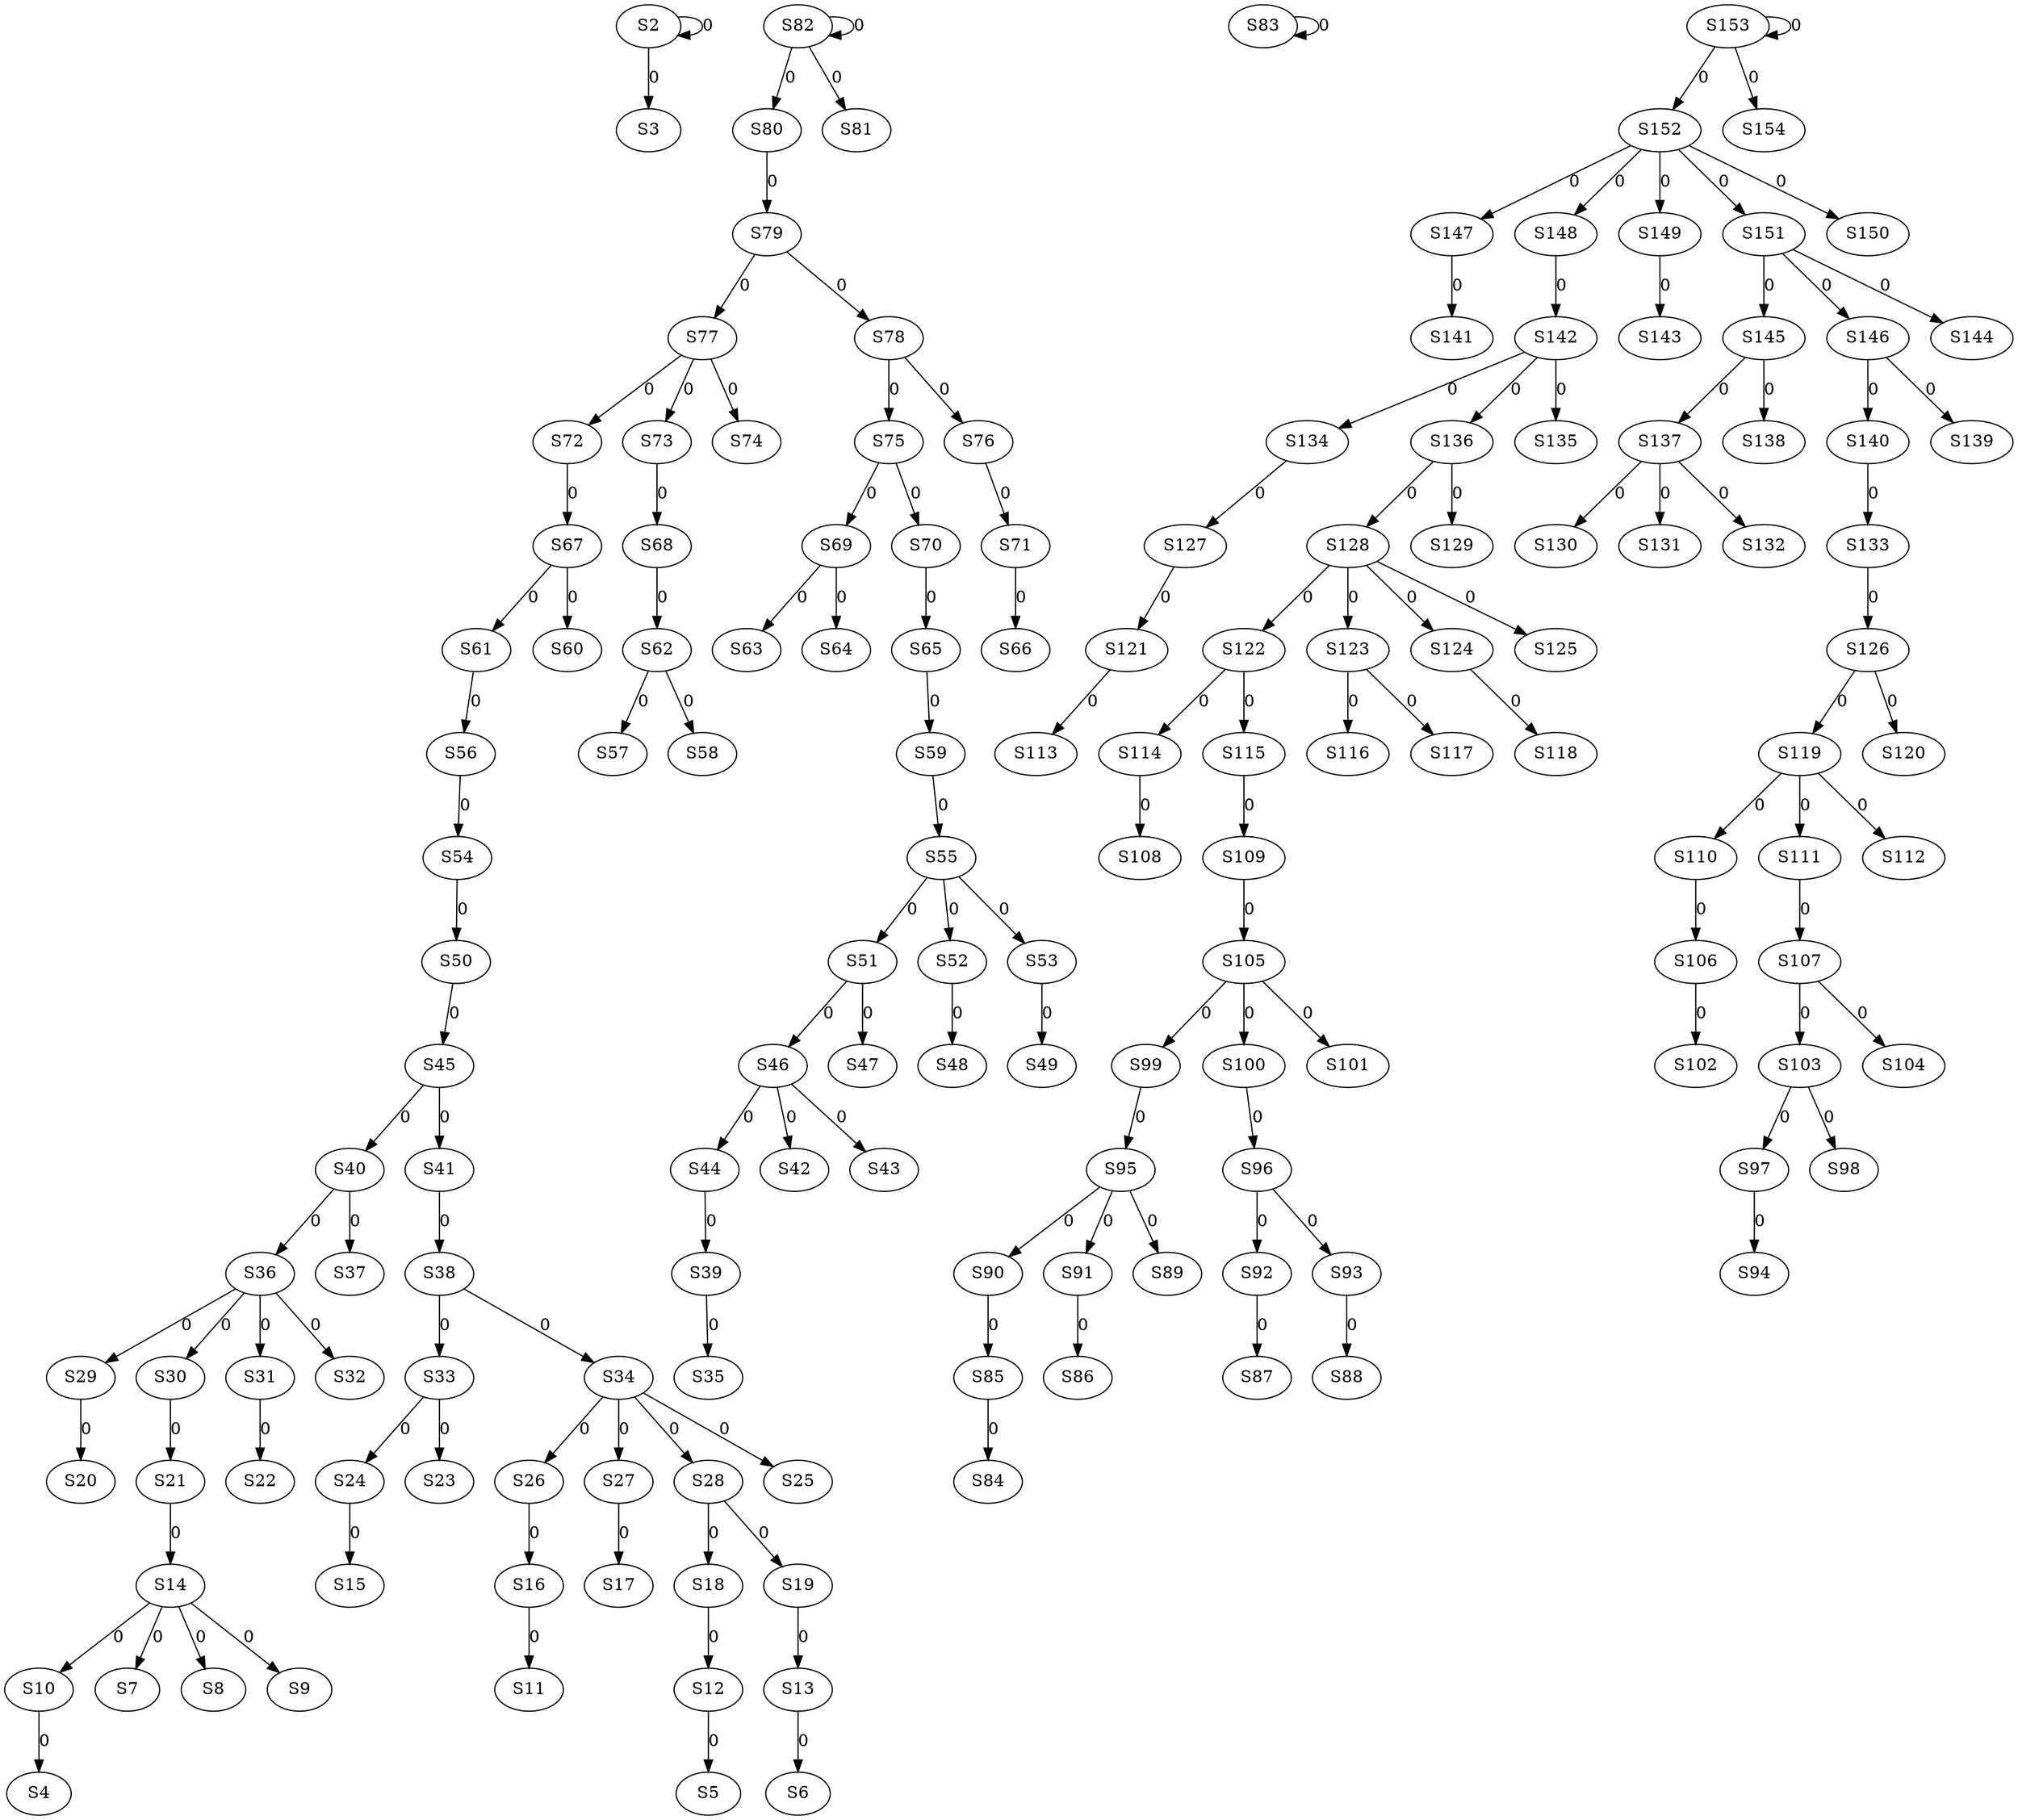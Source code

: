 strict digraph {
	S2 -> S2 [ label = 0 ];
	S2 -> S3 [ label = 0 ];
	S10 -> S4 [ label = 0 ];
	S12 -> S5 [ label = 0 ];
	S13 -> S6 [ label = 0 ];
	S14 -> S7 [ label = 0 ];
	S14 -> S8 [ label = 0 ];
	S14 -> S9 [ label = 0 ];
	S14 -> S10 [ label = 0 ];
	S16 -> S11 [ label = 0 ];
	S18 -> S12 [ label = 0 ];
	S19 -> S13 [ label = 0 ];
	S21 -> S14 [ label = 0 ];
	S24 -> S15 [ label = 0 ];
	S26 -> S16 [ label = 0 ];
	S27 -> S17 [ label = 0 ];
	S28 -> S18 [ label = 0 ];
	S28 -> S19 [ label = 0 ];
	S29 -> S20 [ label = 0 ];
	S30 -> S21 [ label = 0 ];
	S31 -> S22 [ label = 0 ];
	S33 -> S23 [ label = 0 ];
	S33 -> S24 [ label = 0 ];
	S34 -> S25 [ label = 0 ];
	S34 -> S26 [ label = 0 ];
	S34 -> S27 [ label = 0 ];
	S34 -> S28 [ label = 0 ];
	S36 -> S29 [ label = 0 ];
	S36 -> S30 [ label = 0 ];
	S36 -> S31 [ label = 0 ];
	S36 -> S32 [ label = 0 ];
	S38 -> S33 [ label = 0 ];
	S38 -> S34 [ label = 0 ];
	S39 -> S35 [ label = 0 ];
	S40 -> S36 [ label = 0 ];
	S40 -> S37 [ label = 0 ];
	S41 -> S38 [ label = 0 ];
	S44 -> S39 [ label = 0 ];
	S45 -> S40 [ label = 0 ];
	S45 -> S41 [ label = 0 ];
	S46 -> S42 [ label = 0 ];
	S46 -> S43 [ label = 0 ];
	S46 -> S44 [ label = 0 ];
	S50 -> S45 [ label = 0 ];
	S51 -> S46 [ label = 0 ];
	S51 -> S47 [ label = 0 ];
	S52 -> S48 [ label = 0 ];
	S53 -> S49 [ label = 0 ];
	S54 -> S50 [ label = 0 ];
	S55 -> S51 [ label = 0 ];
	S55 -> S52 [ label = 0 ];
	S55 -> S53 [ label = 0 ];
	S56 -> S54 [ label = 0 ];
	S59 -> S55 [ label = 0 ];
	S61 -> S56 [ label = 0 ];
	S62 -> S57 [ label = 0 ];
	S62 -> S58 [ label = 0 ];
	S65 -> S59 [ label = 0 ];
	S67 -> S60 [ label = 0 ];
	S67 -> S61 [ label = 0 ];
	S68 -> S62 [ label = 0 ];
	S69 -> S63 [ label = 0 ];
	S69 -> S64 [ label = 0 ];
	S70 -> S65 [ label = 0 ];
	S71 -> S66 [ label = 0 ];
	S72 -> S67 [ label = 0 ];
	S73 -> S68 [ label = 0 ];
	S75 -> S69 [ label = 0 ];
	S75 -> S70 [ label = 0 ];
	S76 -> S71 [ label = 0 ];
	S77 -> S72 [ label = 0 ];
	S77 -> S73 [ label = 0 ];
	S77 -> S74 [ label = 0 ];
	S78 -> S75 [ label = 0 ];
	S78 -> S76 [ label = 0 ];
	S79 -> S77 [ label = 0 ];
	S79 -> S78 [ label = 0 ];
	S80 -> S79 [ label = 0 ];
	S82 -> S80 [ label = 0 ];
	S82 -> S81 [ label = 0 ];
	S82 -> S82 [ label = 0 ];
	S83 -> S83 [ label = 0 ];
	S85 -> S84 [ label = 0 ];
	S90 -> S85 [ label = 0 ];
	S91 -> S86 [ label = 0 ];
	S92 -> S87 [ label = 0 ];
	S93 -> S88 [ label = 0 ];
	S95 -> S89 [ label = 0 ];
	S95 -> S90 [ label = 0 ];
	S95 -> S91 [ label = 0 ];
	S96 -> S92 [ label = 0 ];
	S96 -> S93 [ label = 0 ];
	S97 -> S94 [ label = 0 ];
	S99 -> S95 [ label = 0 ];
	S100 -> S96 [ label = 0 ];
	S103 -> S97 [ label = 0 ];
	S103 -> S98 [ label = 0 ];
	S105 -> S99 [ label = 0 ];
	S105 -> S100 [ label = 0 ];
	S105 -> S101 [ label = 0 ];
	S106 -> S102 [ label = 0 ];
	S107 -> S103 [ label = 0 ];
	S107 -> S104 [ label = 0 ];
	S109 -> S105 [ label = 0 ];
	S110 -> S106 [ label = 0 ];
	S111 -> S107 [ label = 0 ];
	S114 -> S108 [ label = 0 ];
	S115 -> S109 [ label = 0 ];
	S119 -> S110 [ label = 0 ];
	S119 -> S111 [ label = 0 ];
	S119 -> S112 [ label = 0 ];
	S121 -> S113 [ label = 0 ];
	S122 -> S114 [ label = 0 ];
	S122 -> S115 [ label = 0 ];
	S123 -> S116 [ label = 0 ];
	S123 -> S117 [ label = 0 ];
	S124 -> S118 [ label = 0 ];
	S126 -> S119 [ label = 0 ];
	S126 -> S120 [ label = 0 ];
	S127 -> S121 [ label = 0 ];
	S128 -> S122 [ label = 0 ];
	S128 -> S123 [ label = 0 ];
	S128 -> S124 [ label = 0 ];
	S128 -> S125 [ label = 0 ];
	S133 -> S126 [ label = 0 ];
	S134 -> S127 [ label = 0 ];
	S136 -> S128 [ label = 0 ];
	S136 -> S129 [ label = 0 ];
	S137 -> S130 [ label = 0 ];
	S137 -> S131 [ label = 0 ];
	S137 -> S132 [ label = 0 ];
	S140 -> S133 [ label = 0 ];
	S142 -> S134 [ label = 0 ];
	S142 -> S135 [ label = 0 ];
	S142 -> S136 [ label = 0 ];
	S145 -> S137 [ label = 0 ];
	S145 -> S138 [ label = 0 ];
	S146 -> S139 [ label = 0 ];
	S146 -> S140 [ label = 0 ];
	S147 -> S141 [ label = 0 ];
	S148 -> S142 [ label = 0 ];
	S149 -> S143 [ label = 0 ];
	S151 -> S144 [ label = 0 ];
	S151 -> S145 [ label = 0 ];
	S151 -> S146 [ label = 0 ];
	S152 -> S147 [ label = 0 ];
	S152 -> S148 [ label = 0 ];
	S152 -> S149 [ label = 0 ];
	S152 -> S150 [ label = 0 ];
	S152 -> S151 [ label = 0 ];
	S153 -> S152 [ label = 0 ];
	S153 -> S153 [ label = 0 ];
	S153 -> S154 [ label = 0 ];
}